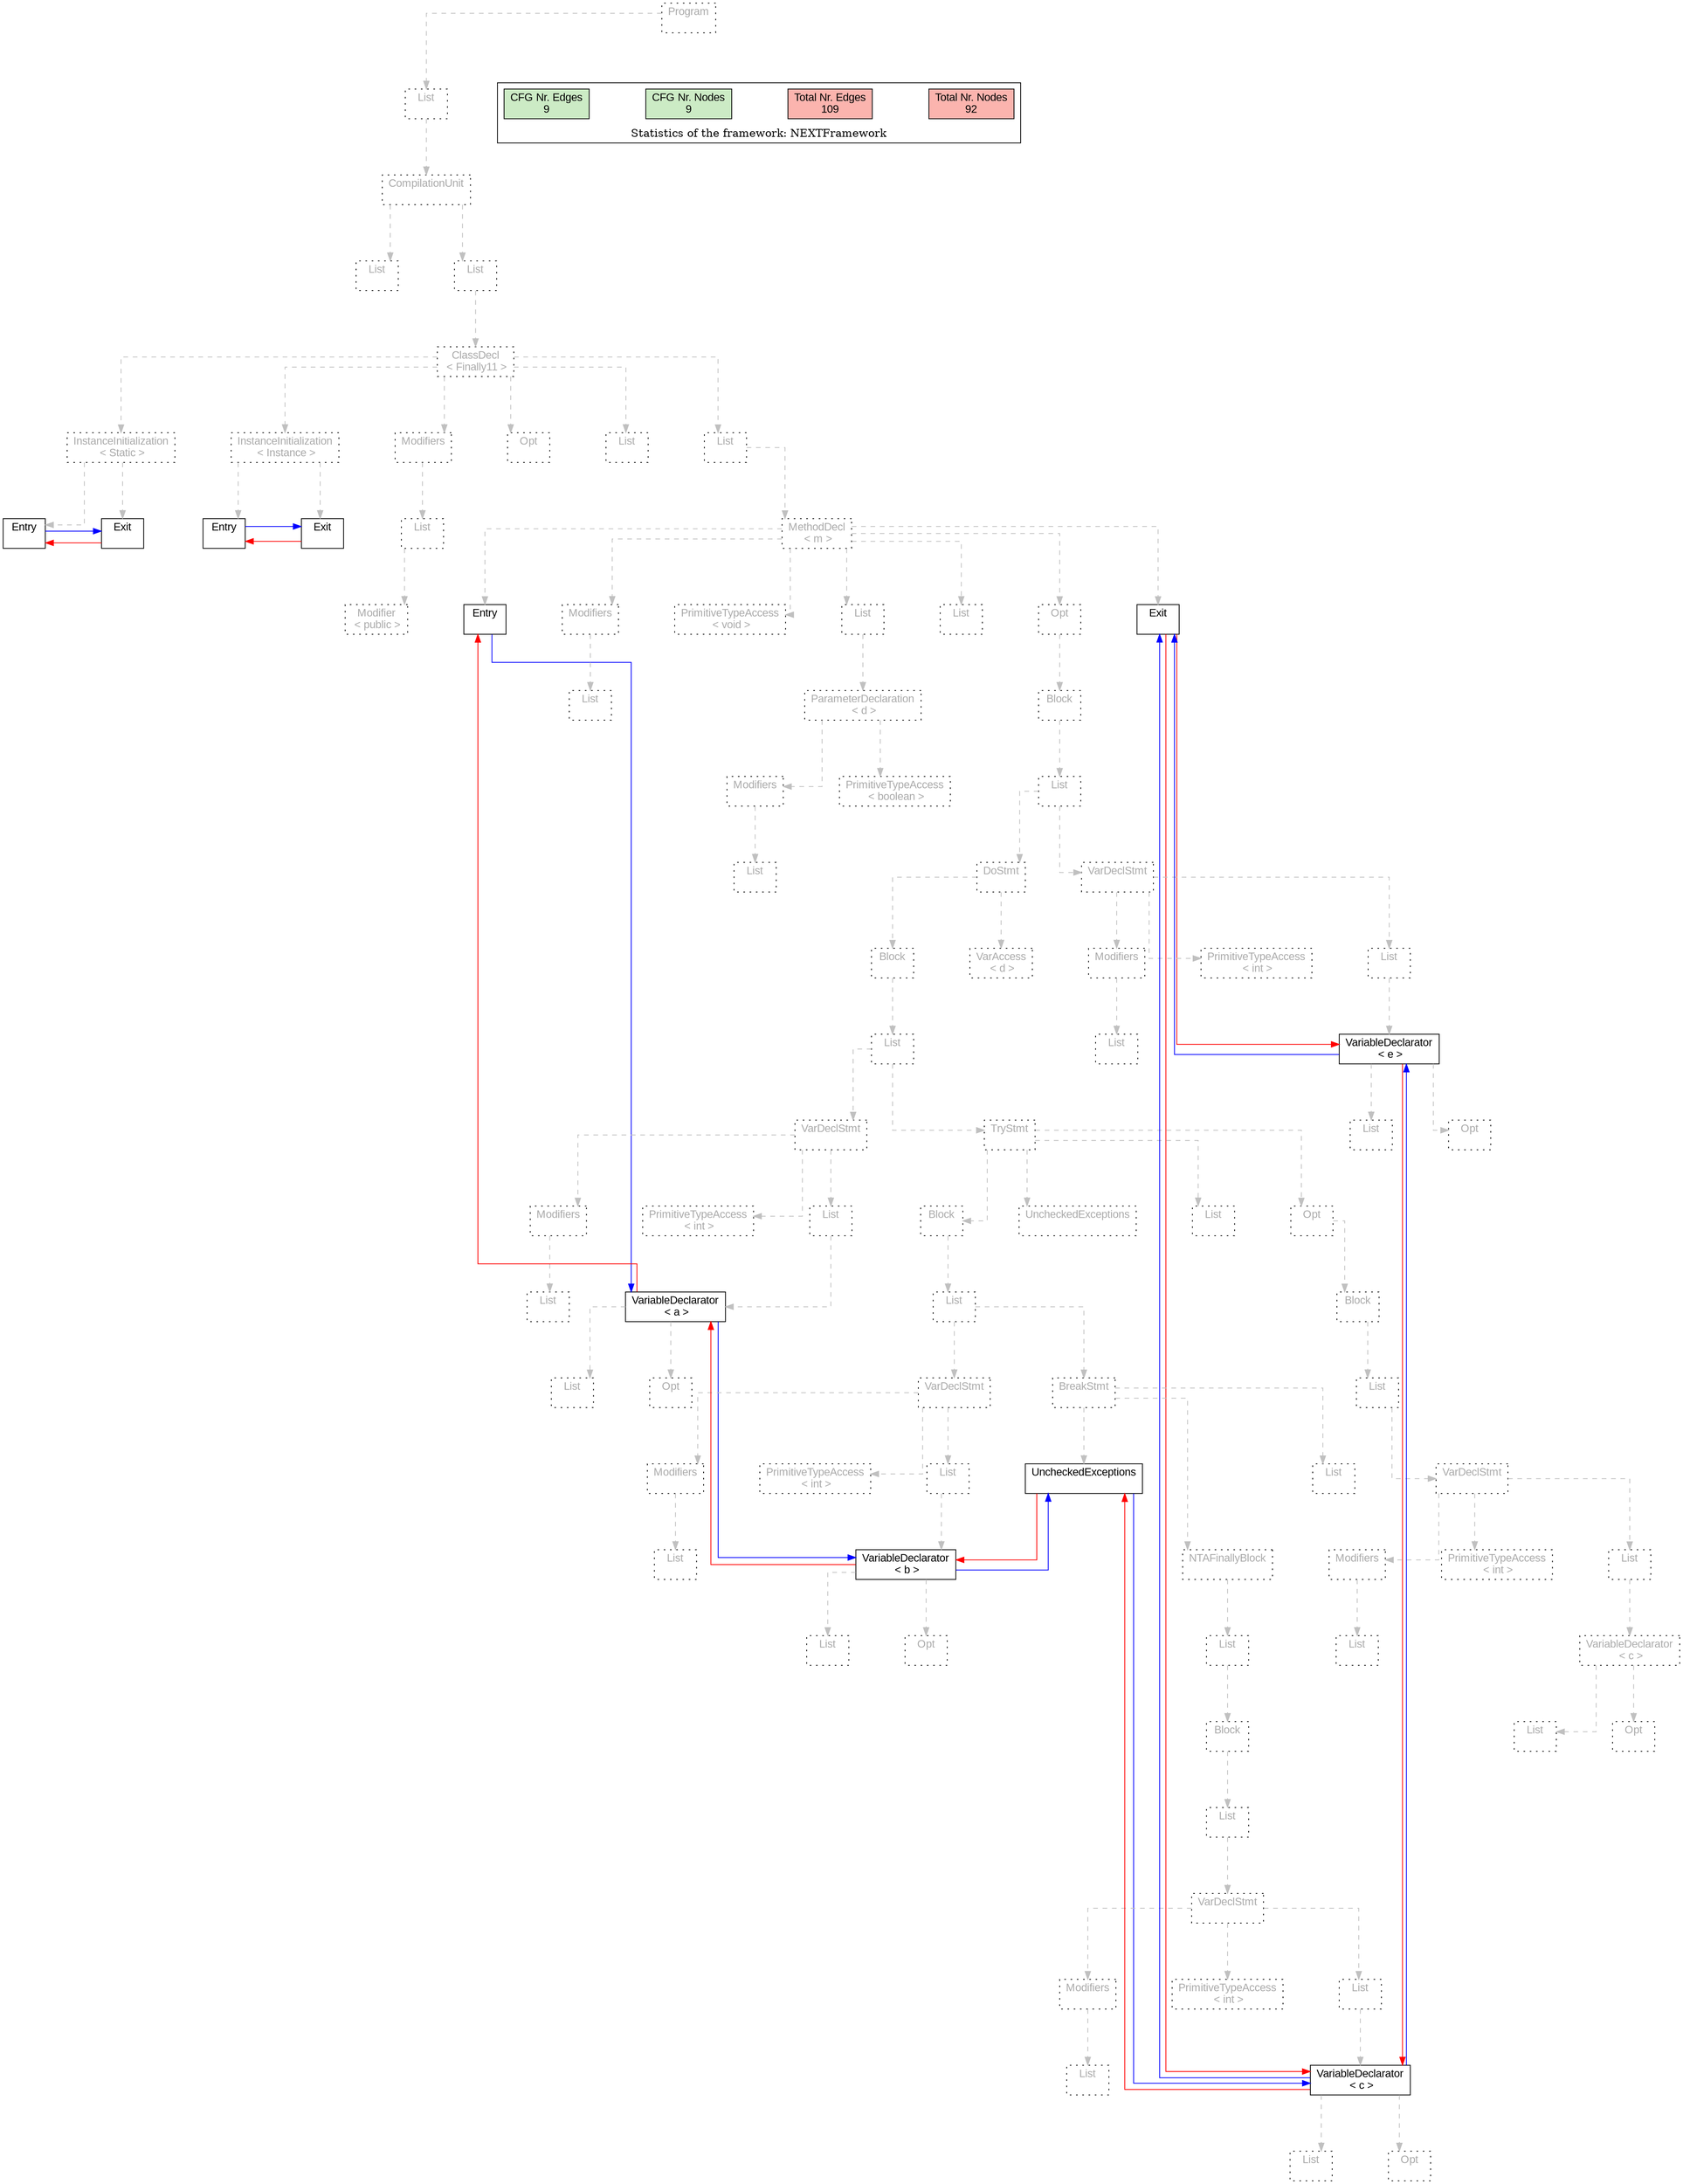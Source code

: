 digraph G {
graph [splines=ortho, nodesep="1", ranksep="1"]
node [shape=rect, fontname=Arial];
{ rank = same; "Program[0]"}
{ rank = same; "List[1]"}
{ rank = same; "CompilationUnit[2]"}
{ rank = same; "List[3]"; "List[4]"}
{ rank = same; "ClassDecl[5]"}
{ rank = same; "Modifiers[22]"; "Opt[25]"; "List[26]"; "List[27]"; "InstanceInitialization[6]"; "InstanceInitialization[14]"}
{ rank = same; "List[23]"; "MethodDecl[28]"; "Entry[7]"; "Exit[8]"; "Entry[15]"; "Exit[16]"}
{ rank = same; "Modifier[24]"; "Entry[29]"; "Modifiers[30]"; "PrimitiveTypeAccess[32]"; "List[33]"; "List[38]"; "Opt[39]"; "Exit[40]"}
{ rank = same; "List[31]"; "ParameterDeclaration[34]"; "Block[40]"}
{ rank = same; "Modifiers[35]"; "PrimitiveTypeAccess[37]"; "List[41]"}
{ rank = same; "List[36]"; "DoStmt[42]"; "VarDeclStmt[94]"}
{ rank = same; "Block[43]"; "VarAccess[93]"; "Modifiers[95]"; "PrimitiveTypeAccess[97]"; "List[98]"}
{ rank = same; "List[44]"; "List[96]"; "VariableDeclarator[99]"}
{ rank = same; "VarDeclStmt[45]"; "TryStmt[53]"; "List[100]"; "Opt[101]"}
{ rank = same; "Modifiers[46]"; "PrimitiveTypeAccess[48]"; "List[49]"; "Block[54]"; "List[80]"; "Opt[81]"; "UncheckedExceptions[92]"}
{ rank = same; "List[47]"; "VariableDeclarator[50]"; "List[55]"; "Block[82]"}
{ rank = same; "Modifiers[57]"; "PrimitiveTypeAccess[59]"; "List[60]"; "List[79]"; "UncheckedExceptions[65]"; "VarDeclStmt[84]"}
{ rank = same; "List[51]"; "Opt[52]"; "VarDeclStmt[56]"; "BreakStmt[64]"; "List[83]"}
{ rank = same; "List[62]"; "Opt[63]"; "List[68]"; "List[86]"; "VariableDeclarator[89]"}
{ rank = same; "List[58]"; "VariableDeclarator[61]"; "NTAFinallyBlock[67]"; "Modifiers[85]"; "PrimitiveTypeAccess[87]"; "List[88]"}
{ rank = same; "List[70]"}
{ rank = same; "Block[69]"; "List[90]"; "Opt[91]"}
{ rank = same; "Modifiers[72]"; "PrimitiveTypeAccess[74]"; "List[75]"}
{ rank = same; "VarDeclStmt[71]"}
{ rank = same; "List[77]"; "Opt[78]"}
{ rank = same; "List[73]"; "VariableDeclarator[76]"}
"Program[0]" [label="Program\n ", style= dotted   fillcolor="#eeeeee" fontcolor="#aaaaaa"  ]
"List[1]" [label="List\n ", style= dotted   fillcolor="#eeeeee" fontcolor="#aaaaaa"  ]
"CompilationUnit[2]" [label="CompilationUnit\n ", style= dotted   fillcolor="#eeeeee" fontcolor="#aaaaaa"  ]
"List[3]" [label="List\n ", style= dotted   fillcolor="#eeeeee" fontcolor="#aaaaaa"  ]
"List[4]" [label="List\n ", style= dotted   fillcolor="#eeeeee" fontcolor="#aaaaaa"  ]
"ClassDecl[5]" [label="ClassDecl\n < Finally11 >", style= dotted   fillcolor="#eeeeee" fontcolor="#aaaaaa"  ]
"Modifiers[22]" [label="Modifiers\n ", style= dotted   fillcolor="#eeeeee" fontcolor="#aaaaaa"  ]
"List[23]" [label="List\n ", style= dotted   fillcolor="#eeeeee" fontcolor="#aaaaaa"  ]
"Modifier[24]" [label="Modifier\n < public >", style= dotted   fillcolor="#eeeeee" fontcolor="#aaaaaa"  ]
"Opt[25]" [label="Opt\n ", style= dotted   fillcolor="#eeeeee" fontcolor="#aaaaaa"  ]
"List[26]" [label="List\n ", style= dotted   fillcolor="#eeeeee" fontcolor="#aaaaaa"  ]
"List[27]" [label="List\n ", style= dotted   fillcolor="#eeeeee" fontcolor="#aaaaaa"  ]
"MethodDecl[28]" [label="MethodDecl\n < m >", style= dotted   fillcolor="#eeeeee" fontcolor="#aaaaaa"  ]
"Entry[29]" [label="Entry\n ", fillcolor=white   style=filled  ]
"Modifiers[30]" [label="Modifiers\n ", style= dotted   fillcolor="#eeeeee" fontcolor="#aaaaaa"  ]
"List[31]" [label="List\n ", style= dotted   fillcolor="#eeeeee" fontcolor="#aaaaaa"  ]
"PrimitiveTypeAccess[32]" [label="PrimitiveTypeAccess\n < void >", style= dotted   fillcolor="#eeeeee" fontcolor="#aaaaaa"  ]
"List[33]" [label="List\n ", style= dotted   fillcolor="#eeeeee" fontcolor="#aaaaaa"  ]
"ParameterDeclaration[34]" [label="ParameterDeclaration\n < d >", style= dotted   fillcolor="#eeeeee" fontcolor="#aaaaaa"  ]
"Modifiers[35]" [label="Modifiers\n ", style= dotted   fillcolor="#eeeeee" fontcolor="#aaaaaa"  ]
"List[36]" [label="List\n ", style= dotted   fillcolor="#eeeeee" fontcolor="#aaaaaa"  ]
"PrimitiveTypeAccess[37]" [label="PrimitiveTypeAccess\n < boolean >", style= dotted   fillcolor="#eeeeee" fontcolor="#aaaaaa"  ]
"List[38]" [label="List\n ", style= dotted   fillcolor="#eeeeee" fontcolor="#aaaaaa"  ]
"Opt[39]" [label="Opt\n ", style= dotted   fillcolor="#eeeeee" fontcolor="#aaaaaa"  ]
"Block[40]" [label="Block\n ", style= dotted   fillcolor="#eeeeee" fontcolor="#aaaaaa"  ]
"List[41]" [label="List\n ", style= dotted   fillcolor="#eeeeee" fontcolor="#aaaaaa"  ]
"DoStmt[42]" [label="DoStmt\n ", style= dotted   fillcolor="#eeeeee" fontcolor="#aaaaaa"  ]
"Block[43]" [label="Block\n ", style= dotted   fillcolor="#eeeeee" fontcolor="#aaaaaa"  ]
"List[44]" [label="List\n ", style= dotted   fillcolor="#eeeeee" fontcolor="#aaaaaa"  ]
"VarDeclStmt[45]" [label="VarDeclStmt\n ", style= dotted   fillcolor="#eeeeee" fontcolor="#aaaaaa"  ]
"Modifiers[46]" [label="Modifiers\n ", style= dotted   fillcolor="#eeeeee" fontcolor="#aaaaaa"  ]
"List[47]" [label="List\n ", style= dotted   fillcolor="#eeeeee" fontcolor="#aaaaaa"  ]
"PrimitiveTypeAccess[48]" [label="PrimitiveTypeAccess\n < int >", style= dotted   fillcolor="#eeeeee" fontcolor="#aaaaaa"  ]
"List[49]" [label="List\n ", style= dotted   fillcolor="#eeeeee" fontcolor="#aaaaaa"  ]
"VariableDeclarator[50]" [label="VariableDeclarator\n < a >", fillcolor=white   style=filled  ]
"List[51]" [label="List\n ", style= dotted   fillcolor="#eeeeee" fontcolor="#aaaaaa"  ]
"Opt[52]" [label="Opt\n ", style= dotted   fillcolor="#eeeeee" fontcolor="#aaaaaa"  ]
"TryStmt[53]" [label="TryStmt\n ", style= dotted   fillcolor="#eeeeee" fontcolor="#aaaaaa"  ]
"Block[54]" [label="Block\n ", style= dotted   fillcolor="#eeeeee" fontcolor="#aaaaaa"  ]
"List[55]" [label="List\n ", style= dotted   fillcolor="#eeeeee" fontcolor="#aaaaaa"  ]
"VarDeclStmt[56]" [label="VarDeclStmt\n ", style= dotted   fillcolor="#eeeeee" fontcolor="#aaaaaa"  ]
"Modifiers[57]" [label="Modifiers\n ", style= dotted   fillcolor="#eeeeee" fontcolor="#aaaaaa"  ]
"List[58]" [label="List\n ", style= dotted   fillcolor="#eeeeee" fontcolor="#aaaaaa"  ]
"PrimitiveTypeAccess[59]" [label="PrimitiveTypeAccess\n < int >", style= dotted   fillcolor="#eeeeee" fontcolor="#aaaaaa"  ]
"List[60]" [label="List\n ", style= dotted   fillcolor="#eeeeee" fontcolor="#aaaaaa"  ]
"VariableDeclarator[61]" [label="VariableDeclarator\n < b >", fillcolor=white   style=filled  ]
"List[62]" [label="List\n ", style= dotted   fillcolor="#eeeeee" fontcolor="#aaaaaa"  ]
"Opt[63]" [label="Opt\n ", style= dotted   fillcolor="#eeeeee" fontcolor="#aaaaaa"  ]
"BreakStmt[64]" [label="BreakStmt\n ", style= dotted   fillcolor="#eeeeee" fontcolor="#aaaaaa"  ]
"NTAFinallyBlock[67]" [label="NTAFinallyBlock\n ", style= dotted   fillcolor="#eeeeee" fontcolor="#aaaaaa"  ]
"List[68]" [label="List\n ", style= dotted   fillcolor="#eeeeee" fontcolor="#aaaaaa"  ]
"Block[69]" [label="Block\n ", style= dotted   fillcolor="#eeeeee" fontcolor="#aaaaaa"  ]
"List[70]" [label="List\n ", style= dotted   fillcolor="#eeeeee" fontcolor="#aaaaaa"  ]
"VarDeclStmt[71]" [label="VarDeclStmt\n ", style= dotted   fillcolor="#eeeeee" fontcolor="#aaaaaa"  ]
"Modifiers[72]" [label="Modifiers\n ", style= dotted   fillcolor="#eeeeee" fontcolor="#aaaaaa"  ]
"List[73]" [label="List\n ", style= dotted   fillcolor="#eeeeee" fontcolor="#aaaaaa"  ]
"PrimitiveTypeAccess[74]" [label="PrimitiveTypeAccess\n < int >", style= dotted   fillcolor="#eeeeee" fontcolor="#aaaaaa"  ]
"List[75]" [label="List\n ", style= dotted   fillcolor="#eeeeee" fontcolor="#aaaaaa"  ]
"VariableDeclarator[76]" [label="VariableDeclarator\n < c >", fillcolor=white   style=filled  ]
"List[77]" [label="List\n ", style= dotted   fillcolor="#eeeeee" fontcolor="#aaaaaa"  ]
"Opt[78]" [label="Opt\n ", style= dotted   fillcolor="#eeeeee" fontcolor="#aaaaaa"  ]
"List[79]" [label="List\n ", style= dotted   fillcolor="#eeeeee" fontcolor="#aaaaaa"  ]
"UncheckedExceptions[65]" [label="UncheckedExceptions\n ", fillcolor=white   style=filled  ]
"List[80]" [label="List\n ", style= dotted   fillcolor="#eeeeee" fontcolor="#aaaaaa"  ]
"Opt[81]" [label="Opt\n ", style= dotted   fillcolor="#eeeeee" fontcolor="#aaaaaa"  ]
"Block[82]" [label="Block\n ", style= dotted   fillcolor="#eeeeee" fontcolor="#aaaaaa"  ]
"List[83]" [label="List\n ", style= dotted   fillcolor="#eeeeee" fontcolor="#aaaaaa"  ]
"VarDeclStmt[84]" [label="VarDeclStmt\n ", style= dotted   fillcolor="#eeeeee" fontcolor="#aaaaaa"  ]
"Modifiers[85]" [label="Modifiers\n ", style= dotted   fillcolor="#eeeeee" fontcolor="#aaaaaa"  ]
"List[86]" [label="List\n ", style= dotted   fillcolor="#eeeeee" fontcolor="#aaaaaa"  ]
"PrimitiveTypeAccess[87]" [label="PrimitiveTypeAccess\n < int >", style= dotted   fillcolor="#eeeeee" fontcolor="#aaaaaa"  ]
"List[88]" [label="List\n ", style= dotted   fillcolor="#eeeeee" fontcolor="#aaaaaa"  ]
"VariableDeclarator[89]" [label="VariableDeclarator\n < c >", style= dotted   fillcolor="#eeeeee" fontcolor="#aaaaaa"  ]
"List[90]" [label="List\n ", style= dotted   fillcolor="#eeeeee" fontcolor="#aaaaaa"  ]
"Opt[91]" [label="Opt\n ", style= dotted   fillcolor="#eeeeee" fontcolor="#aaaaaa"  ]
"UncheckedExceptions[92]" [label="UncheckedExceptions\n ", style= dotted   fillcolor="#eeeeee" fontcolor="#aaaaaa"  ]
"VarAccess[93]" [label="VarAccess\n < d >", style= dotted   fillcolor="#eeeeee" fontcolor="#aaaaaa"  ]
"VarDeclStmt[94]" [label="VarDeclStmt\n ", style= dotted   fillcolor="#eeeeee" fontcolor="#aaaaaa"  ]
"Modifiers[95]" [label="Modifiers\n ", style= dotted   fillcolor="#eeeeee" fontcolor="#aaaaaa"  ]
"List[96]" [label="List\n ", style= dotted   fillcolor="#eeeeee" fontcolor="#aaaaaa"  ]
"PrimitiveTypeAccess[97]" [label="PrimitiveTypeAccess\n < int >", style= dotted   fillcolor="#eeeeee" fontcolor="#aaaaaa"  ]
"List[98]" [label="List\n ", style= dotted   fillcolor="#eeeeee" fontcolor="#aaaaaa"  ]
"VariableDeclarator[99]" [label="VariableDeclarator\n < e >", fillcolor=white   style=filled  ]
"List[100]" [label="List\n ", style= dotted   fillcolor="#eeeeee" fontcolor="#aaaaaa"  ]
"Opt[101]" [label="Opt\n ", style= dotted   fillcolor="#eeeeee" fontcolor="#aaaaaa"  ]
"Exit[40]" [label="Exit\n ", fillcolor=white   style=filled  ]
"InstanceInitialization[6]" [label="InstanceInitialization\n < Instance >", style= dotted   fillcolor="#eeeeee" fontcolor="#aaaaaa"  ]
"Entry[7]" [label="Entry\n ", fillcolor=white   style=filled  ]
"Exit[8]" [label="Exit\n ", fillcolor=white   style=filled  ]
"InstanceInitialization[14]" [label="InstanceInitialization\n < Static >", style= dotted   fillcolor="#eeeeee" fontcolor="#aaaaaa"  ]
"Entry[15]" [label="Entry\n ", fillcolor=white   style=filled  ]
"Exit[16]" [label="Exit\n ", fillcolor=white   style=filled  ]
"CompilationUnit[2]" -> "List[3]" [style=dashed, color=gray]
"List[23]" -> "Modifier[24]" [style=dashed, color=gray]
"Modifiers[22]" -> "List[23]" [style=dashed, color=gray]
"ClassDecl[5]" -> "Modifiers[22]" [style=dashed, color=gray]
"ClassDecl[5]" -> "Opt[25]" [style=dashed, color=gray]
"ClassDecl[5]" -> "List[26]" [style=dashed, color=gray]
"MethodDecl[28]" -> "Entry[29]" [style=dashed, color=gray]
"Modifiers[30]" -> "List[31]" [style=dashed, color=gray]
"MethodDecl[28]" -> "Modifiers[30]" [style=dashed, color=gray]
"MethodDecl[28]" -> "PrimitiveTypeAccess[32]" [style=dashed, color=gray]
"Modifiers[35]" -> "List[36]" [style=dashed, color=gray]
"ParameterDeclaration[34]" -> "Modifiers[35]" [style=dashed, color=gray]
"ParameterDeclaration[34]" -> "PrimitiveTypeAccess[37]" [style=dashed, color=gray]
"List[33]" -> "ParameterDeclaration[34]" [style=dashed, color=gray]
"MethodDecl[28]" -> "List[33]" [style=dashed, color=gray]
"MethodDecl[28]" -> "List[38]" [style=dashed, color=gray]
"Modifiers[46]" -> "List[47]" [style=dashed, color=gray]
"VarDeclStmt[45]" -> "Modifiers[46]" [style=dashed, color=gray]
"VarDeclStmt[45]" -> "PrimitiveTypeAccess[48]" [style=dashed, color=gray]
"VariableDeclarator[50]" -> "List[51]" [style=dashed, color=gray]
"VariableDeclarator[50]" -> "Opt[52]" [style=dashed, color=gray]
"List[49]" -> "VariableDeclarator[50]" [style=dashed, color=gray]
"VarDeclStmt[45]" -> "List[49]" [style=dashed, color=gray]
"List[44]" -> "VarDeclStmt[45]" [style=dashed, color=gray]
"Modifiers[57]" -> "List[58]" [style=dashed, color=gray]
"VarDeclStmt[56]" -> "Modifiers[57]" [style=dashed, color=gray]
"VarDeclStmt[56]" -> "PrimitiveTypeAccess[59]" [style=dashed, color=gray]
"VariableDeclarator[61]" -> "List[62]" [style=dashed, color=gray]
"VariableDeclarator[61]" -> "Opt[63]" [style=dashed, color=gray]
"List[60]" -> "VariableDeclarator[61]" [style=dashed, color=gray]
"VarDeclStmt[56]" -> "List[60]" [style=dashed, color=gray]
"List[55]" -> "VarDeclStmt[56]" [style=dashed, color=gray]
"Modifiers[72]" -> "List[73]" [style=dashed, color=gray]
"VarDeclStmt[71]" -> "Modifiers[72]" [style=dashed, color=gray]
"VarDeclStmt[71]" -> "PrimitiveTypeAccess[74]" [style=dashed, color=gray]
"VariableDeclarator[76]" -> "List[77]" [style=dashed, color=gray]
"VariableDeclarator[76]" -> "Opt[78]" [style=dashed, color=gray]
"List[75]" -> "VariableDeclarator[76]" [style=dashed, color=gray]
"VarDeclStmt[71]" -> "List[75]" [style=dashed, color=gray]
"List[70]" -> "VarDeclStmt[71]" [style=dashed, color=gray]
"Block[69]" -> "List[70]" [style=dashed, color=gray]
"List[68]" -> "Block[69]" [style=dashed, color=gray]
"NTAFinallyBlock[67]" -> "List[68]" [style=dashed, color=gray]
"BreakStmt[64]" -> "NTAFinallyBlock[67]" [style=dashed, color=gray]
"BreakStmt[64]" -> "List[79]" [style=dashed, color=gray]
"BreakStmt[64]" -> "UncheckedExceptions[65]" [style=dashed, color=gray]
"List[55]" -> "BreakStmt[64]" [style=dashed, color=gray]
"Block[54]" -> "List[55]" [style=dashed, color=gray]
"TryStmt[53]" -> "Block[54]" [style=dashed, color=gray]
"TryStmt[53]" -> "List[80]" [style=dashed, color=gray]
"Modifiers[85]" -> "List[86]" [style=dashed, color=gray]
"VarDeclStmt[84]" -> "Modifiers[85]" [style=dashed, color=gray]
"VarDeclStmt[84]" -> "PrimitiveTypeAccess[87]" [style=dashed, color=gray]
"VariableDeclarator[89]" -> "List[90]" [style=dashed, color=gray]
"VariableDeclarator[89]" -> "Opt[91]" [style=dashed, color=gray]
"List[88]" -> "VariableDeclarator[89]" [style=dashed, color=gray]
"VarDeclStmt[84]" -> "List[88]" [style=dashed, color=gray]
"List[83]" -> "VarDeclStmt[84]" [style=dashed, color=gray]
"Block[82]" -> "List[83]" [style=dashed, color=gray]
"Opt[81]" -> "Block[82]" [style=dashed, color=gray]
"TryStmt[53]" -> "Opt[81]" [style=dashed, color=gray]
"TryStmt[53]" -> "UncheckedExceptions[92]" [style=dashed, color=gray]
"List[44]" -> "TryStmt[53]" [style=dashed, color=gray]
"Block[43]" -> "List[44]" [style=dashed, color=gray]
"DoStmt[42]" -> "Block[43]" [style=dashed, color=gray]
"DoStmt[42]" -> "VarAccess[93]" [style=dashed, color=gray]
"List[41]" -> "DoStmt[42]" [style=dashed, color=gray]
"Modifiers[95]" -> "List[96]" [style=dashed, color=gray]
"VarDeclStmt[94]" -> "Modifiers[95]" [style=dashed, color=gray]
"VarDeclStmt[94]" -> "PrimitiveTypeAccess[97]" [style=dashed, color=gray]
"VariableDeclarator[99]" -> "List[100]" [style=dashed, color=gray]
"VariableDeclarator[99]" -> "Opt[101]" [style=dashed, color=gray]
"List[98]" -> "VariableDeclarator[99]" [style=dashed, color=gray]
"VarDeclStmt[94]" -> "List[98]" [style=dashed, color=gray]
"List[41]" -> "VarDeclStmt[94]" [style=dashed, color=gray]
"Block[40]" -> "List[41]" [style=dashed, color=gray]
"Opt[39]" -> "Block[40]" [style=dashed, color=gray]
"MethodDecl[28]" -> "Opt[39]" [style=dashed, color=gray]
"MethodDecl[28]" -> "Exit[40]" [style=dashed, color=gray]
"List[27]" -> "MethodDecl[28]" [style=dashed, color=gray]
"ClassDecl[5]" -> "List[27]" [style=dashed, color=gray]
"InstanceInitialization[6]" -> "Entry[7]" [style=dashed, color=gray]
"InstanceInitialization[6]" -> "Exit[8]" [style=dashed, color=gray]
"InstanceInitialization[14]" -> "Entry[15]" [style=dashed, color=gray]
"InstanceInitialization[14]" -> "Exit[16]" [style=dashed, color=gray]
"ClassDecl[5]" -> "InstanceInitialization[6]" [style=dashed, color=gray]
"ClassDecl[5]" -> "InstanceInitialization[14]" [style=dashed, color=gray]
"List[4]" -> "ClassDecl[5]" [style=dashed, color=gray]
"CompilationUnit[2]" -> "List[4]" [style=dashed, color=gray]
"List[1]" -> "CompilationUnit[2]" [style=dashed, color=gray]
"Program[0]" -> "List[1]" [style=dashed, color=gray]
"Exit[16]" -> "Entry[15]" [color=red, constraint=false]
"Entry[15]" -> "Exit[16]" [color=blue, constraint=false, xlabel=" "] 
"Exit[8]" -> "Entry[7]" [color=red, constraint=false]
"Entry[7]" -> "Exit[8]" [color=blue, constraint=false, xlabel=" "] 
"Exit[40]" -> "VariableDeclarator[76]" [color=red, constraint=false]
"Exit[40]" -> "VariableDeclarator[99]" [color=red, constraint=false]
"VariableDeclarator[99]" -> "Exit[40]" [color=blue, constraint=false, xlabel=" "] 
"VariableDeclarator[99]" -> "VariableDeclarator[76]" [color=red, constraint=false]
"VariableDeclarator[76]" -> "VariableDeclarator[99]" [color=blue, constraint=false, xlabel=" "] 
"VariableDeclarator[76]" -> "Exit[40]" [color=blue, constraint=false, xlabel=" "] 
"VariableDeclarator[76]" -> "UncheckedExceptions[65]" [color=red, constraint=false]
"UncheckedExceptions[65]" -> "VariableDeclarator[76]" [color=blue, constraint=false, xlabel=" "] 
"UncheckedExceptions[65]" -> "VariableDeclarator[61]" [color=red, constraint=false]
"VariableDeclarator[61]" -> "UncheckedExceptions[65]" [color=blue, constraint=false, xlabel=" "] 
"VariableDeclarator[61]" -> "VariableDeclarator[50]" [color=red, constraint=false]
"VariableDeclarator[50]" -> "VariableDeclarator[61]" [color=blue, constraint=false, xlabel=" "] 
"VariableDeclarator[50]" -> "Entry[29]" [color=red, constraint=false]
"Entry[29]" -> "VariableDeclarator[50]" [color=blue, constraint=false, xlabel=" "] 
"List[3]" -> "List[4]" [style=invis]
"InstanceInitialization[14]" -> "InstanceInitialization[6]" -> "Modifiers[22]" -> "Opt[25]" -> "List[26]" -> "List[27]" [style=invis]
"Entry[29]" -> "Modifiers[30]" -> "PrimitiveTypeAccess[32]" -> "List[33]" -> "List[38]" -> "Opt[39]" -> "Exit[40]" [style=invis]
"Modifiers[35]" -> "PrimitiveTypeAccess[37]" [style=invis]
"DoStmt[42]" -> "VarDeclStmt[94]" [style=invis]
"Block[43]" -> "VarAccess[93]" [style=invis]
"VarDeclStmt[45]" -> "TryStmt[53]" [style=invis]
"Modifiers[46]" -> "PrimitiveTypeAccess[48]" -> "List[49]" [style=invis]
"List[51]" -> "Opt[52]" [style=invis]
"Block[54]" -> "List[80]" -> "Opt[81]" [style=invis]
"VarDeclStmt[56]" -> "BreakStmt[64]" [style=invis]
"Modifiers[57]" -> "PrimitiveTypeAccess[59]" -> "List[60]" [style=invis]
"List[62]" -> "Opt[63]" [style=invis]
"Modifiers[72]" -> "PrimitiveTypeAccess[74]" -> "List[75]" [style=invis]
"List[77]" -> "Opt[78]" [style=invis]
"Modifiers[85]" -> "PrimitiveTypeAccess[87]" -> "List[88]" [style=invis]
"List[90]" -> "Opt[91]" [style=invis]
"Modifiers[95]" -> "PrimitiveTypeAccess[97]" -> "List[98]" [style=invis]
"List[100]" -> "Opt[101]" [style=invis]
"Entry[7]" -> "Exit[8]" [style=invis]
"Entry[15]" -> "Exit[16]" [style=invis]

subgraph cluster_legend {
{node [style=filled, fillcolor=1, colorscheme="pastel13"]
Nodes [label="Total Nr. Nodes
92", fillcolor=1]
Edges [label="Total Nr. Edges
109", fillcolor=1]
NodesCFG [label="CFG Nr. Nodes
9", fillcolor=3]
EdgesCFG [label="CFG Nr. Edges
9", fillcolor=3]
Nodes-> "Program[0]" -> NodesCFG  [style="invis"]
Edges -> "Program[0]" ->EdgesCFG [style="invis"]}
label = "Statistics of the framework: NEXTFramework"
style="solid"
ranksep=0.05
nodesep=0.01
labelloc = b
len=2
}}